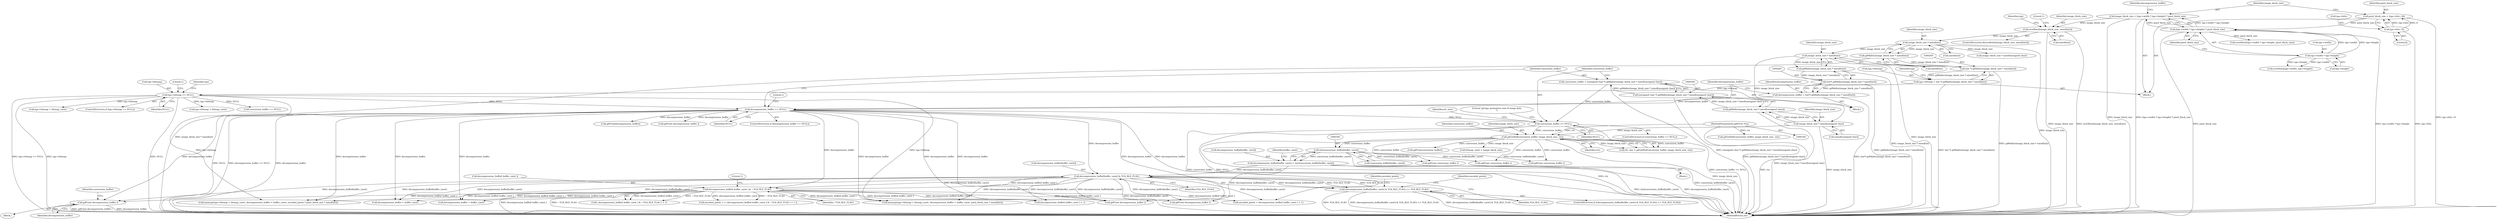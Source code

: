 digraph "0_libgd_fb0e0cce0b9f25389ab56604c3547351617e1415@pointer" {
"1000448" [label="(Call,gdFree( decompression_buffer ))"];
"1000290" [label="(Call,decompression_buffer == NULL)"];
"1000280" [label="(Call,decompression_buffer = (int*) gdMalloc(image_block_size * sizeof(int)))"];
"1000282" [label="(Call,(int*) gdMalloc(image_block_size * sizeof(int)))"];
"1000284" [label="(Call,gdMalloc(image_block_size * sizeof(int)))"];
"1000285" [label="(Call,image_block_size * sizeof(int))"];
"1000207" [label="(Call,image_block_size * sizeof(int))"];
"1000177" [label="(Call,overflow2(image_block_size, sizeof(int)))"];
"1000117" [label="(Call,image_block_size = (tga->width * tga->height) * pixel_block_size)"];
"1000119" [label="(Call,(tga->width * tga->height) * pixel_block_size)"];
"1000120" [label="(Call,tga->width * tga->height)"];
"1000109" [label="(Call,pixel_block_size = (tga->bits / 8))"];
"1000111" [label="(Call,tga->bits / 8)"];
"1000212" [label="(Call,tga->bitmap == NULL)"];
"1000200" [label="(Call,tga->bitmap = (int *) gdMalloc(image_block_size * sizeof(int)))"];
"1000204" [label="(Call,(int *) gdMalloc(image_block_size * sizeof(int)))"];
"1000206" [label="(Call,gdMalloc(image_block_size * sizeof(int)))"];
"1000365" [label="(Call,decompression_buffer[buffer_caret] & TGA_RLE_FLAG)"];
"1000344" [label="(Call,decompression_buffer[buffer_caret] = (int)conversion_buffer[buffer_caret])"];
"1000348" [label="(Call,(int)conversion_buffer[buffer_caret])"];
"1000320" [label="(Call,gdGetBuf(conversion_buffer, image_block_size, ctx))"];
"1000307" [label="(Call,conversion_buffer == NULL)"];
"1000297" [label="(Call,conversion_buffer = (unsigned char *) gdMalloc(image_block_size * sizeof(unsigned char)))"];
"1000299" [label="(Call,(unsigned char *) gdMalloc(image_block_size * sizeof(unsigned char)))"];
"1000301" [label="(Call,gdMalloc(image_block_size * sizeof(unsigned char)))"];
"1000302" [label="(Call,image_block_size * sizeof(unsigned char))"];
"1000105" [label="(MethodParameterIn,gdIOCtx *ctx)"];
"1000375" [label="(Call,decompression_buffer[ buffer_caret ] & ~TGA_RLE_FLAG)"];
"1000364" [label="(Call,(decompression_buffer[buffer_caret] & TGA_RLE_FLAG) == TGA_RLE_FLAG)"];
"1000449" [label="(Identifier,decompression_buffer)"];
"1000350" [label="(Call,conversion_buffer[buffer_caret])"];
"1000119" [label="(Call,(tga->width * tga->height) * pixel_block_size)"];
"1000177" [label="(Call,overflow2(image_block_size, sizeof(int)))"];
"1000120" [label="(Call,tga->width * tga->height)"];
"1000213" [label="(Call,tga->bitmap)"];
"1000431" [label="(Identifier,encoded_pixels)"];
"1000374" [label="(Call,( decompression_buffer[ buffer_caret ] & ~TGA_RLE_FLAG ) + 1)"];
"1000312" [label="(Literal,\"gd-tga: premature end of image data\n\")"];
"1000308" [label="(Identifier,conversion_buffer)"];
"1000112" [label="(Call,tga->bits)"];
"1000281" [label="(Identifier,decompression_buffer)"];
"1000107" [label="(Block,)"];
"1000372" [label="(Call,encoded_pixels = ( ( decompression_buffer[ buffer_caret ] & ~TGA_RLE_FLAG ) + 1 ))"];
"1000415" [label="(Call,decompression_buffer + buffer_caret)"];
"1000370" [label="(Identifier,TGA_RLE_FLAG)"];
"1000212" [label="(Call,tga->bitmap == NULL)"];
"1000209" [label="(Call,sizeof(int))"];
"1000376" [label="(Call,decompression_buffer[ buffer_caret ])"];
"1000392" [label="(Call,gdFree( decompression_buffer ))"];
"1000127" [label="(Identifier,pixel_block_size)"];
"1000343" [label="(Block,)"];
"1000482" [label="(Call,gdFree( conversion_buffer ))"];
"1000214" [label="(Identifier,tga)"];
"1000151" [label="(Call,overflow2(tga->width, tga->height))"];
"1000296" [label="(Literal,1)"];
"1000410" [label="(Call,tga->bitmap + bitmap_caret)"];
"1000331" [label="(Call,gdFree(decompression_buffer))"];
"1000208" [label="(Identifier,image_block_size)"];
"1000379" [label="(Identifier,~TGA_RLE_FLAG)"];
"1000298" [label="(Identifier,conversion_buffer)"];
"1000364" [label="(Call,(decompression_buffer[buffer_caret] & TGA_RLE_FLAG) == TGA_RLE_FLAG)"];
"1000206" [label="(Call,gdMalloc(image_block_size * sizeof(int)))"];
"1000309" [label="(Identifier,NULL)"];
"1000345" [label="(Call,decompression_buffer[buffer_caret])"];
"1000121" [label="(Call,tga->width)"];
"1000430" [label="(Call,encoded_pixels = decompression_buffer[ buffer_caret ] + 1)"];
"1000280" [label="(Call,decompression_buffer = (int*) gdMalloc(image_block_size * sizeof(int)))"];
"1000111" [label="(Call,tga->bits / 8)"];
"1000323" [label="(Identifier,ctx)"];
"1000461" [label="(Call,decompression_buffer + buffer_caret)"];
"1000284" [label="(Call,gdMalloc(image_block_size * sizeof(int)))"];
"1000373" [label="(Identifier,encoded_pixels)"];
"1000304" [label="(Call,sizeof(unsigned char))"];
"1000432" [label="(Call,decompression_buffer[ buffer_caret ] + 1)"];
"1000109" [label="(Call,pixel_block_size = (tga->bits / 8))"];
"1000236" [label="(Call,conversion_buffer == NULL)"];
"1000365" [label="(Call,decompression_buffer[buffer_caret] & TGA_RLE_FLAG)"];
"1000307" [label="(Call,conversion_buffer == NULL)"];
"1000303" [label="(Identifier,image_block_size)"];
"1000375" [label="(Call,decompression_buffer[ buffer_caret ] & ~TGA_RLE_FLAG)"];
"1000231" [label="(Call,image_block_size * sizeof(unsigned char))"];
"1000480" [label="(Call,gdFree( decompression_buffer ))"];
"1000110" [label="(Identifier,pixel_block_size)"];
"1000282" [label="(Call,(int*) gdMalloc(image_block_size * sizeof(int)))"];
"1000285" [label="(Call,image_block_size * sizeof(int))"];
"1000380" [label="(Literal,1)"];
"1000130" [label="(Identifier,decompression_buffer)"];
"1000204" [label="(Call,(int *) gdMalloc(image_block_size * sizeof(int)))"];
"1000245" [label="(Call,gdGetBuf(conversion_buffer, image_block_size, ctx))"];
"1000313" [label="(Call,gdFree( decompression_buffer ))"];
"1000292" [label="(Identifier,NULL)"];
"1000287" [label="(Call,sizeof(int))"];
"1000344" [label="(Call,decompression_buffer[buffer_caret] = (int)conversion_buffer[buffer_caret])"];
"1000189" [label="(Identifier,tga)"];
"1000301" [label="(Call,gdMalloc(image_block_size * sizeof(unsigned char)))"];
"1000451" [label="(Identifier,conversion_buffer)"];
"1000456" [label="(Call,tga->bitmap + bitmap_caret)"];
"1000394" [label="(Call,gdFree( conversion_buffer ))"];
"1000224" [label="(Block,)"];
"1000219" [label="(Literal,1)"];
"1000201" [label="(Call,tga->bitmap)"];
"1000211" [label="(ControlStructure,if (tga->bitmap == NULL))"];
"1000322" [label="(Identifier,image_block_size)"];
"1000117" [label="(Call,image_block_size = (tga->width * tga->height) * pixel_block_size)"];
"1000321" [label="(Identifier,conversion_buffer)"];
"1000222" [label="(Identifier,tga)"];
"1000118" [label="(Identifier,image_block_size)"];
"1000450" [label="(Call,gdFree( conversion_buffer ))"];
"1000105" [label="(MethodParameterIn,gdIOCtx *ctx)"];
"1000289" [label="(ControlStructure,if (decompression_buffer == NULL))"];
"1000409" [label="(Call,memcpy(tga->bitmap + bitmap_caret, decompression_buffer + buffer_caret, pixel_block_size * sizeof(int)))"];
"1000184" [label="(Literal,1)"];
"1000176" [label="(ControlStructure,if(overflow2(image_block_size, sizeof(int))))"];
"1000318" [label="(Call,rle_size = gdGetBuf(conversion_buffer, image_block_size, ctx))"];
"1000216" [label="(Identifier,NULL)"];
"1000487" [label="(MethodReturn,int)"];
"1000319" [label="(Identifier,rle_size)"];
"1000447" [label="(Block,)"];
"1000363" [label="(ControlStructure,if ((decompression_buffer[buffer_caret] & TGA_RLE_FLAG) == TGA_RLE_FLAG))"];
"1000448" [label="(Call,gdFree( decompression_buffer ))"];
"1000369" [label="(Identifier,TGA_RLE_FLAG)"];
"1000200" [label="(Call,tga->bitmap = (int *) gdMalloc(image_block_size * sizeof(int)))"];
"1000207" [label="(Call,image_block_size * sizeof(int))"];
"1000302" [label="(Call,image_block_size * sizeof(unsigned char))"];
"1000179" [label="(Call,sizeof(int))"];
"1000299" [label="(Call,(unsigned char *) gdMalloc(image_block_size * sizeof(unsigned char)))"];
"1000455" [label="(Call,memcpy(tga->bitmap + bitmap_caret, decompression_buffer + buffer_caret, encoded_pixels * pixel_block_size * sizeof(int)))"];
"1000297" [label="(Call,conversion_buffer = (unsigned char *) gdMalloc(image_block_size * sizeof(unsigned char)))"];
"1000178" [label="(Identifier,image_block_size)"];
"1000291" [label="(Identifier,decompression_buffer)"];
"1000286" [label="(Identifier,image_block_size)"];
"1000124" [label="(Call,tga->height)"];
"1000115" [label="(Literal,8)"];
"1000348" [label="(Call,(int)conversion_buffer[buffer_caret])"];
"1000290" [label="(Call,decompression_buffer == NULL)"];
"1000306" [label="(ControlStructure,if (conversion_buffer == NULL))"];
"1000329" [label="(Call,gdFree(conversion_buffer))"];
"1000320" [label="(Call,gdGetBuf(conversion_buffer, image_block_size, ctx))"];
"1000354" [label="(Identifier,buffer_caret)"];
"1000163" [label="(Call,overflow2(tga->width * tga->height, pixel_block_size))"];
"1000359" [label="(Call,bitmap_caret < image_block_size)"];
"1000366" [label="(Call,decompression_buffer[buffer_caret])"];
"1000448" -> "1000447"  [label="AST: "];
"1000448" -> "1000449"  [label="CFG: "];
"1000449" -> "1000448"  [label="AST: "];
"1000451" -> "1000448"  [label="CFG: "];
"1000448" -> "1000487"  [label="DDG: decompression_buffer"];
"1000448" -> "1000487"  [label="DDG: gdFree( decompression_buffer )"];
"1000290" -> "1000448"  [label="DDG: decompression_buffer"];
"1000365" -> "1000448"  [label="DDG: decompression_buffer[buffer_caret]"];
"1000375" -> "1000448"  [label="DDG: decompression_buffer[ buffer_caret ]"];
"1000290" -> "1000289"  [label="AST: "];
"1000290" -> "1000292"  [label="CFG: "];
"1000291" -> "1000290"  [label="AST: "];
"1000292" -> "1000290"  [label="AST: "];
"1000296" -> "1000290"  [label="CFG: "];
"1000298" -> "1000290"  [label="CFG: "];
"1000290" -> "1000487"  [label="DDG: decompression_buffer"];
"1000290" -> "1000487"  [label="DDG: NULL"];
"1000290" -> "1000487"  [label="DDG: decompression_buffer == NULL"];
"1000280" -> "1000290"  [label="DDG: decompression_buffer"];
"1000212" -> "1000290"  [label="DDG: NULL"];
"1000290" -> "1000307"  [label="DDG: NULL"];
"1000290" -> "1000313"  [label="DDG: decompression_buffer"];
"1000290" -> "1000331"  [label="DDG: decompression_buffer"];
"1000290" -> "1000365"  [label="DDG: decompression_buffer"];
"1000290" -> "1000375"  [label="DDG: decompression_buffer"];
"1000290" -> "1000392"  [label="DDG: decompression_buffer"];
"1000290" -> "1000409"  [label="DDG: decompression_buffer"];
"1000290" -> "1000415"  [label="DDG: decompression_buffer"];
"1000290" -> "1000430"  [label="DDG: decompression_buffer"];
"1000290" -> "1000432"  [label="DDG: decompression_buffer"];
"1000290" -> "1000455"  [label="DDG: decompression_buffer"];
"1000290" -> "1000461"  [label="DDG: decompression_buffer"];
"1000290" -> "1000480"  [label="DDG: decompression_buffer"];
"1000280" -> "1000224"  [label="AST: "];
"1000280" -> "1000282"  [label="CFG: "];
"1000281" -> "1000280"  [label="AST: "];
"1000282" -> "1000280"  [label="AST: "];
"1000291" -> "1000280"  [label="CFG: "];
"1000280" -> "1000487"  [label="DDG: (int*) gdMalloc(image_block_size * sizeof(int))"];
"1000282" -> "1000280"  [label="DDG: gdMalloc(image_block_size * sizeof(int))"];
"1000282" -> "1000284"  [label="CFG: "];
"1000283" -> "1000282"  [label="AST: "];
"1000284" -> "1000282"  [label="AST: "];
"1000282" -> "1000487"  [label="DDG: gdMalloc(image_block_size * sizeof(int))"];
"1000284" -> "1000282"  [label="DDG: image_block_size * sizeof(int)"];
"1000284" -> "1000285"  [label="CFG: "];
"1000285" -> "1000284"  [label="AST: "];
"1000284" -> "1000487"  [label="DDG: image_block_size * sizeof(int)"];
"1000285" -> "1000284"  [label="DDG: image_block_size"];
"1000285" -> "1000287"  [label="CFG: "];
"1000286" -> "1000285"  [label="AST: "];
"1000287" -> "1000285"  [label="AST: "];
"1000285" -> "1000487"  [label="DDG: image_block_size"];
"1000207" -> "1000285"  [label="DDG: image_block_size"];
"1000285" -> "1000302"  [label="DDG: image_block_size"];
"1000207" -> "1000206"  [label="AST: "];
"1000207" -> "1000209"  [label="CFG: "];
"1000208" -> "1000207"  [label="AST: "];
"1000209" -> "1000207"  [label="AST: "];
"1000206" -> "1000207"  [label="CFG: "];
"1000207" -> "1000487"  [label="DDG: image_block_size"];
"1000207" -> "1000206"  [label="DDG: image_block_size"];
"1000177" -> "1000207"  [label="DDG: image_block_size"];
"1000207" -> "1000231"  [label="DDG: image_block_size"];
"1000177" -> "1000176"  [label="AST: "];
"1000177" -> "1000179"  [label="CFG: "];
"1000178" -> "1000177"  [label="AST: "];
"1000179" -> "1000177"  [label="AST: "];
"1000184" -> "1000177"  [label="CFG: "];
"1000189" -> "1000177"  [label="CFG: "];
"1000177" -> "1000487"  [label="DDG: image_block_size"];
"1000177" -> "1000487"  [label="DDG: overflow2(image_block_size, sizeof(int))"];
"1000117" -> "1000177"  [label="DDG: image_block_size"];
"1000117" -> "1000107"  [label="AST: "];
"1000117" -> "1000119"  [label="CFG: "];
"1000118" -> "1000117"  [label="AST: "];
"1000119" -> "1000117"  [label="AST: "];
"1000130" -> "1000117"  [label="CFG: "];
"1000117" -> "1000487"  [label="DDG: image_block_size"];
"1000117" -> "1000487"  [label="DDG: (tga->width * tga->height) * pixel_block_size"];
"1000119" -> "1000117"  [label="DDG: tga->width * tga->height"];
"1000119" -> "1000117"  [label="DDG: pixel_block_size"];
"1000119" -> "1000127"  [label="CFG: "];
"1000120" -> "1000119"  [label="AST: "];
"1000127" -> "1000119"  [label="AST: "];
"1000119" -> "1000487"  [label="DDG: pixel_block_size"];
"1000119" -> "1000487"  [label="DDG: tga->width * tga->height"];
"1000120" -> "1000119"  [label="DDG: tga->width"];
"1000120" -> "1000119"  [label="DDG: tga->height"];
"1000109" -> "1000119"  [label="DDG: pixel_block_size"];
"1000119" -> "1000163"  [label="DDG: pixel_block_size"];
"1000120" -> "1000124"  [label="CFG: "];
"1000121" -> "1000120"  [label="AST: "];
"1000124" -> "1000120"  [label="AST: "];
"1000127" -> "1000120"  [label="CFG: "];
"1000120" -> "1000151"  [label="DDG: tga->width"];
"1000120" -> "1000151"  [label="DDG: tga->height"];
"1000109" -> "1000107"  [label="AST: "];
"1000109" -> "1000111"  [label="CFG: "];
"1000110" -> "1000109"  [label="AST: "];
"1000111" -> "1000109"  [label="AST: "];
"1000118" -> "1000109"  [label="CFG: "];
"1000109" -> "1000487"  [label="DDG: tga->bits / 8"];
"1000111" -> "1000109"  [label="DDG: tga->bits"];
"1000111" -> "1000109"  [label="DDG: 8"];
"1000111" -> "1000115"  [label="CFG: "];
"1000112" -> "1000111"  [label="AST: "];
"1000115" -> "1000111"  [label="AST: "];
"1000111" -> "1000487"  [label="DDG: tga->bits"];
"1000212" -> "1000211"  [label="AST: "];
"1000212" -> "1000216"  [label="CFG: "];
"1000213" -> "1000212"  [label="AST: "];
"1000216" -> "1000212"  [label="AST: "];
"1000219" -> "1000212"  [label="CFG: "];
"1000222" -> "1000212"  [label="CFG: "];
"1000212" -> "1000487"  [label="DDG: NULL"];
"1000212" -> "1000487"  [label="DDG: tga->bitmap == NULL"];
"1000212" -> "1000487"  [label="DDG: tga->bitmap"];
"1000200" -> "1000212"  [label="DDG: tga->bitmap"];
"1000212" -> "1000236"  [label="DDG: NULL"];
"1000212" -> "1000409"  [label="DDG: tga->bitmap"];
"1000212" -> "1000410"  [label="DDG: tga->bitmap"];
"1000212" -> "1000455"  [label="DDG: tga->bitmap"];
"1000212" -> "1000456"  [label="DDG: tga->bitmap"];
"1000200" -> "1000107"  [label="AST: "];
"1000200" -> "1000204"  [label="CFG: "];
"1000201" -> "1000200"  [label="AST: "];
"1000204" -> "1000200"  [label="AST: "];
"1000214" -> "1000200"  [label="CFG: "];
"1000200" -> "1000487"  [label="DDG: (int *) gdMalloc(image_block_size * sizeof(int))"];
"1000204" -> "1000200"  [label="DDG: gdMalloc(image_block_size * sizeof(int))"];
"1000204" -> "1000206"  [label="CFG: "];
"1000205" -> "1000204"  [label="AST: "];
"1000206" -> "1000204"  [label="AST: "];
"1000204" -> "1000487"  [label="DDG: gdMalloc(image_block_size * sizeof(int))"];
"1000206" -> "1000204"  [label="DDG: image_block_size * sizeof(int)"];
"1000206" -> "1000487"  [label="DDG: image_block_size * sizeof(int)"];
"1000365" -> "1000364"  [label="AST: "];
"1000365" -> "1000369"  [label="CFG: "];
"1000366" -> "1000365"  [label="AST: "];
"1000369" -> "1000365"  [label="AST: "];
"1000370" -> "1000365"  [label="CFG: "];
"1000365" -> "1000487"  [label="DDG: decompression_buffer[buffer_caret]"];
"1000365" -> "1000364"  [label="DDG: decompression_buffer[buffer_caret]"];
"1000365" -> "1000364"  [label="DDG: TGA_RLE_FLAG"];
"1000344" -> "1000365"  [label="DDG: decompression_buffer[buffer_caret]"];
"1000375" -> "1000365"  [label="DDG: decompression_buffer[ buffer_caret ]"];
"1000364" -> "1000365"  [label="DDG: TGA_RLE_FLAG"];
"1000365" -> "1000375"  [label="DDG: decompression_buffer[buffer_caret]"];
"1000365" -> "1000392"  [label="DDG: decompression_buffer[buffer_caret]"];
"1000365" -> "1000409"  [label="DDG: decompression_buffer[buffer_caret]"];
"1000365" -> "1000415"  [label="DDG: decompression_buffer[buffer_caret]"];
"1000365" -> "1000430"  [label="DDG: decompression_buffer[buffer_caret]"];
"1000365" -> "1000432"  [label="DDG: decompression_buffer[buffer_caret]"];
"1000365" -> "1000455"  [label="DDG: decompression_buffer[buffer_caret]"];
"1000365" -> "1000461"  [label="DDG: decompression_buffer[buffer_caret]"];
"1000365" -> "1000480"  [label="DDG: decompression_buffer[buffer_caret]"];
"1000344" -> "1000343"  [label="AST: "];
"1000344" -> "1000348"  [label="CFG: "];
"1000345" -> "1000344"  [label="AST: "];
"1000348" -> "1000344"  [label="AST: "];
"1000354" -> "1000344"  [label="CFG: "];
"1000344" -> "1000487"  [label="DDG: (int)conversion_buffer[buffer_caret]"];
"1000344" -> "1000487"  [label="DDG: decompression_buffer[buffer_caret]"];
"1000348" -> "1000344"  [label="DDG: conversion_buffer[buffer_caret]"];
"1000344" -> "1000480"  [label="DDG: decompression_buffer[buffer_caret]"];
"1000348" -> "1000350"  [label="CFG: "];
"1000349" -> "1000348"  [label="AST: "];
"1000350" -> "1000348"  [label="AST: "];
"1000348" -> "1000487"  [label="DDG: conversion_buffer[buffer_caret]"];
"1000320" -> "1000348"  [label="DDG: conversion_buffer"];
"1000348" -> "1000394"  [label="DDG: conversion_buffer[buffer_caret]"];
"1000348" -> "1000450"  [label="DDG: conversion_buffer[buffer_caret]"];
"1000348" -> "1000482"  [label="DDG: conversion_buffer[buffer_caret]"];
"1000320" -> "1000318"  [label="AST: "];
"1000320" -> "1000323"  [label="CFG: "];
"1000321" -> "1000320"  [label="AST: "];
"1000322" -> "1000320"  [label="AST: "];
"1000323" -> "1000320"  [label="AST: "];
"1000318" -> "1000320"  [label="CFG: "];
"1000320" -> "1000487"  [label="DDG: image_block_size"];
"1000320" -> "1000487"  [label="DDG: ctx"];
"1000320" -> "1000318"  [label="DDG: conversion_buffer"];
"1000320" -> "1000318"  [label="DDG: image_block_size"];
"1000320" -> "1000318"  [label="DDG: ctx"];
"1000307" -> "1000320"  [label="DDG: conversion_buffer"];
"1000302" -> "1000320"  [label="DDG: image_block_size"];
"1000105" -> "1000320"  [label="DDG: ctx"];
"1000320" -> "1000329"  [label="DDG: conversion_buffer"];
"1000320" -> "1000359"  [label="DDG: image_block_size"];
"1000320" -> "1000394"  [label="DDG: conversion_buffer"];
"1000320" -> "1000450"  [label="DDG: conversion_buffer"];
"1000320" -> "1000482"  [label="DDG: conversion_buffer"];
"1000307" -> "1000306"  [label="AST: "];
"1000307" -> "1000309"  [label="CFG: "];
"1000308" -> "1000307"  [label="AST: "];
"1000309" -> "1000307"  [label="AST: "];
"1000312" -> "1000307"  [label="CFG: "];
"1000319" -> "1000307"  [label="CFG: "];
"1000307" -> "1000487"  [label="DDG: NULL"];
"1000307" -> "1000487"  [label="DDG: conversion_buffer == NULL"];
"1000307" -> "1000487"  [label="DDG: conversion_buffer"];
"1000297" -> "1000307"  [label="DDG: conversion_buffer"];
"1000297" -> "1000224"  [label="AST: "];
"1000297" -> "1000299"  [label="CFG: "];
"1000298" -> "1000297"  [label="AST: "];
"1000299" -> "1000297"  [label="AST: "];
"1000308" -> "1000297"  [label="CFG: "];
"1000297" -> "1000487"  [label="DDG: (unsigned char *) gdMalloc(image_block_size * sizeof(unsigned char))"];
"1000299" -> "1000297"  [label="DDG: gdMalloc(image_block_size * sizeof(unsigned char))"];
"1000299" -> "1000301"  [label="CFG: "];
"1000300" -> "1000299"  [label="AST: "];
"1000301" -> "1000299"  [label="AST: "];
"1000299" -> "1000487"  [label="DDG: gdMalloc(image_block_size * sizeof(unsigned char))"];
"1000301" -> "1000299"  [label="DDG: image_block_size * sizeof(unsigned char)"];
"1000301" -> "1000302"  [label="CFG: "];
"1000302" -> "1000301"  [label="AST: "];
"1000301" -> "1000487"  [label="DDG: image_block_size * sizeof(unsigned char)"];
"1000302" -> "1000301"  [label="DDG: image_block_size"];
"1000302" -> "1000304"  [label="CFG: "];
"1000303" -> "1000302"  [label="AST: "];
"1000304" -> "1000302"  [label="AST: "];
"1000302" -> "1000487"  [label="DDG: image_block_size"];
"1000105" -> "1000104"  [label="AST: "];
"1000105" -> "1000487"  [label="DDG: ctx"];
"1000105" -> "1000245"  [label="DDG: ctx"];
"1000375" -> "1000374"  [label="AST: "];
"1000375" -> "1000379"  [label="CFG: "];
"1000376" -> "1000375"  [label="AST: "];
"1000379" -> "1000375"  [label="AST: "];
"1000380" -> "1000375"  [label="CFG: "];
"1000375" -> "1000487"  [label="DDG: decompression_buffer[ buffer_caret ]"];
"1000375" -> "1000487"  [label="DDG: ~TGA_RLE_FLAG"];
"1000375" -> "1000372"  [label="DDG: decompression_buffer[ buffer_caret ]"];
"1000375" -> "1000372"  [label="DDG: ~TGA_RLE_FLAG"];
"1000375" -> "1000374"  [label="DDG: decompression_buffer[ buffer_caret ]"];
"1000375" -> "1000374"  [label="DDG: ~TGA_RLE_FLAG"];
"1000375" -> "1000392"  [label="DDG: decompression_buffer[ buffer_caret ]"];
"1000375" -> "1000409"  [label="DDG: decompression_buffer[ buffer_caret ]"];
"1000375" -> "1000415"  [label="DDG: decompression_buffer[ buffer_caret ]"];
"1000375" -> "1000430"  [label="DDG: decompression_buffer[ buffer_caret ]"];
"1000375" -> "1000432"  [label="DDG: decompression_buffer[ buffer_caret ]"];
"1000375" -> "1000455"  [label="DDG: decompression_buffer[ buffer_caret ]"];
"1000375" -> "1000461"  [label="DDG: decompression_buffer[ buffer_caret ]"];
"1000375" -> "1000480"  [label="DDG: decompression_buffer[ buffer_caret ]"];
"1000364" -> "1000363"  [label="AST: "];
"1000364" -> "1000370"  [label="CFG: "];
"1000370" -> "1000364"  [label="AST: "];
"1000373" -> "1000364"  [label="CFG: "];
"1000431" -> "1000364"  [label="CFG: "];
"1000364" -> "1000487"  [label="DDG: decompression_buffer[buffer_caret] & TGA_RLE_FLAG"];
"1000364" -> "1000487"  [label="DDG: TGA_RLE_FLAG"];
"1000364" -> "1000487"  [label="DDG: (decompression_buffer[buffer_caret] & TGA_RLE_FLAG) == TGA_RLE_FLAG"];
}
